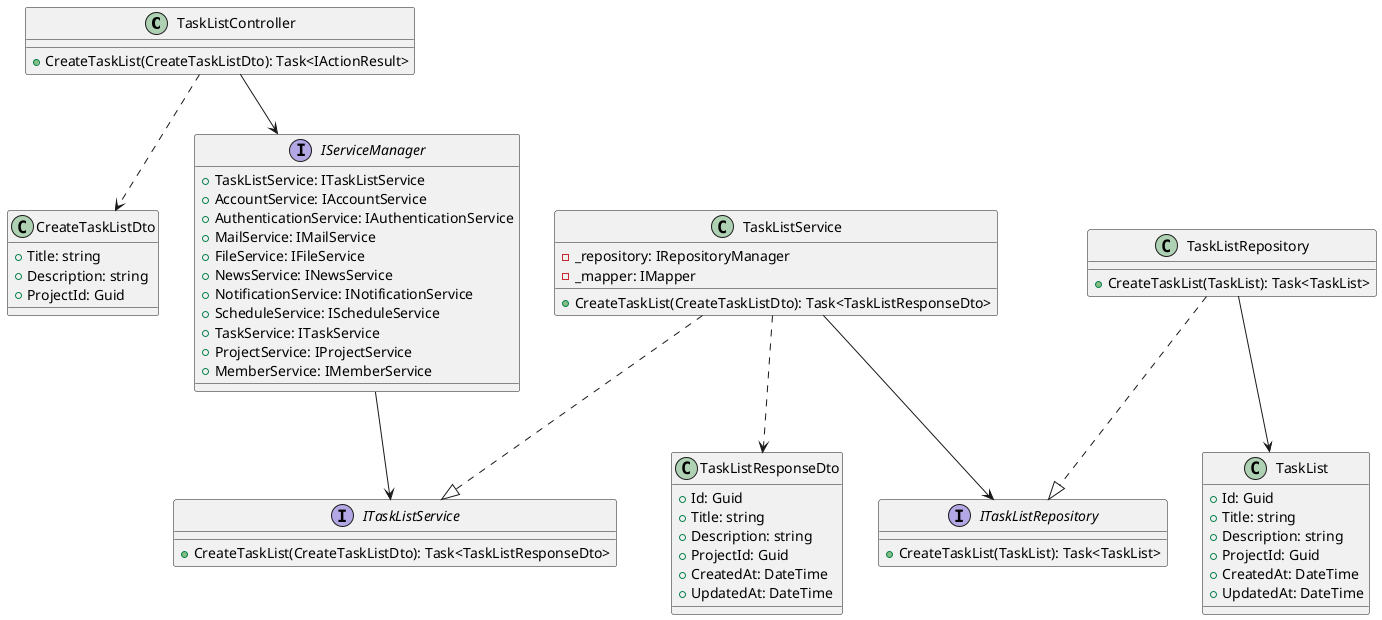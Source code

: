 @startuml
class TaskListController {
  +CreateTaskList(CreateTaskListDto): Task<IActionResult>
}

class CreateTaskListDto {
  +Title: string
  +Description: string
  +ProjectId: Guid
}

interface IServiceManager {
  +TaskListService: ITaskListService
  +AccountService: IAccountService
  +AuthenticationService: IAuthenticationService
  +MailService: IMailService
  +FileService: IFileService
  +NewsService: INewsService
  +NotificationService: INotificationService
  +ScheduleService: IScheduleService
  +TaskService: ITaskService
  +ProjectService: IProjectService
  +MemberService: IMemberService
}

interface ITaskListService {
  +CreateTaskList(CreateTaskListDto): Task<TaskListResponseDto>
}

class TaskListService {
  -_repository: IRepositoryManager
  -_mapper: IMapper
  +CreateTaskList(CreateTaskListDto): Task<TaskListResponseDto>
}

interface ITaskListRepository {
  +CreateTaskList(TaskList): Task<TaskList>
}

class TaskListRepository {
  +CreateTaskList(TaskList): Task<TaskList>
}

class TaskList {
  +Id: Guid
  +Title: string
  +Description: string
  +ProjectId: Guid
  +CreatedAt: DateTime
  +UpdatedAt: DateTime
}

class TaskListResponseDto {
  +Id: Guid
  +Title: string
  +Description: string
  +ProjectId: Guid
  +CreatedAt: DateTime
  +UpdatedAt: DateTime
}

TaskListController --> IServiceManager
IServiceManager --> ITaskListService
TaskListService ..|> ITaskListService
TaskListService --> ITaskListRepository
TaskListRepository ..|> ITaskListRepository
TaskListRepository --> TaskList
TaskListService ..> TaskListResponseDto
TaskListController ..> CreateTaskListDto

@enduml